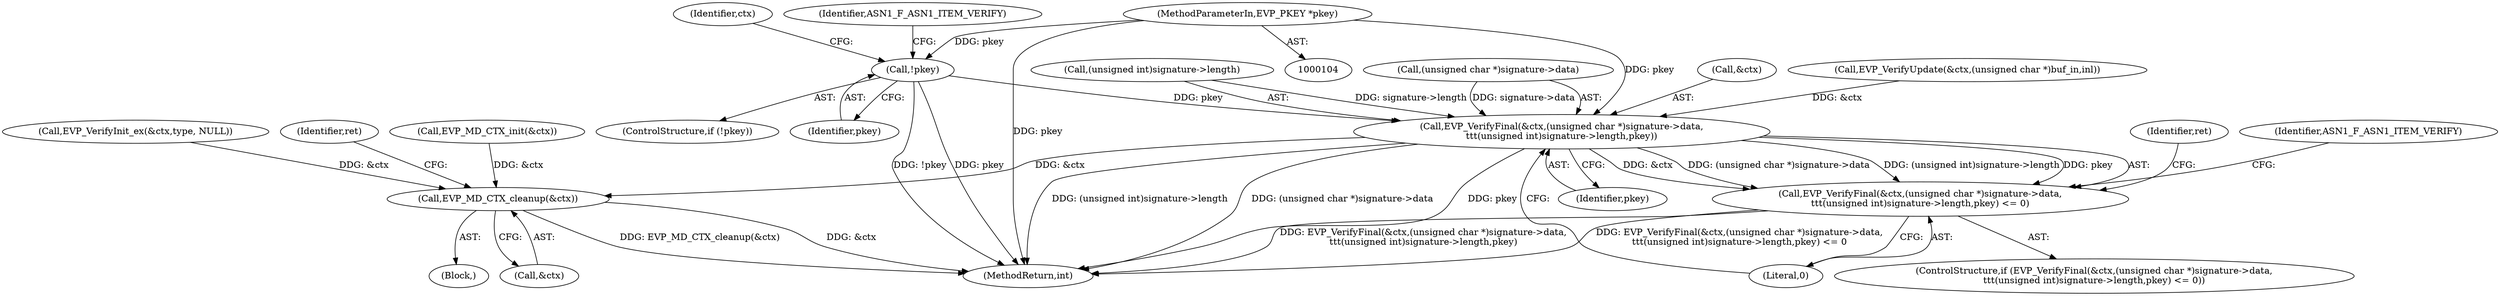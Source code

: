 digraph "0_openssl_ebc71865f0506a293242bd4aec97cdc7a8ef24b0@pointer" {
"1000129" [label="(Call,!pkey)"];
"1000109" [label="(MethodParameterIn,EVP_PKEY *pkey)"];
"1000211" [label="(Call,EVP_VerifyFinal(&ctx,(unsigned char *)signature->data,\n\t\t\t(unsigned int)signature->length,pkey))"];
"1000210" [label="(Call,EVP_VerifyFinal(&ctx,(unsigned char *)signature->data,\n\t\t\t(unsigned int)signature->length,pkey) <= 0)"];
"1000238" [label="(Call,EVP_MD_CTX_cleanup(&ctx))"];
"1000225" [label="(Literal,0)"];
"1000238" [label="(Call,EVP_MD_CTX_cleanup(&ctx))"];
"1000138" [label="(Call,EVP_MD_CTX_init(&ctx))"];
"1000239" [label="(Call,&ctx)"];
"1000210" [label="(Call,EVP_VerifyFinal(&ctx,(unsigned char *)signature->data,\n\t\t\t(unsigned int)signature->length,pkey) <= 0)"];
"1000195" [label="(Call,EVP_VerifyUpdate(&ctx,(unsigned char *)buf_in,inl))"];
"1000219" [label="(Call,(unsigned int)signature->length)"];
"1000228" [label="(Identifier,ASN1_F_ASN1_ITEM_VERIFY)"];
"1000224" [label="(Identifier,pkey)"];
"1000166" [label="(Call,EVP_VerifyInit_ex(&ctx,type, NULL))"];
"1000214" [label="(Call,(unsigned char *)signature->data)"];
"1000209" [label="(ControlStructure,if (EVP_VerifyFinal(&ctx,(unsigned char *)signature->data,\n\t\t\t(unsigned int)signature->length,pkey) <= 0))"];
"1000129" [label="(Call,!pkey)"];
"1000109" [label="(MethodParameterIn,EVP_PKEY *pkey)"];
"1000110" [label="(Block,)"];
"1000211" [label="(Call,EVP_VerifyFinal(&ctx,(unsigned char *)signature->data,\n\t\t\t(unsigned int)signature->length,pkey))"];
"1000130" [label="(Identifier,pkey)"];
"1000242" [label="(Identifier,ret)"];
"1000140" [label="(Identifier,ctx)"];
"1000133" [label="(Identifier,ASN1_F_ASN1_ITEM_VERIFY)"];
"1000128" [label="(ControlStructure,if (!pkey))"];
"1000243" [label="(MethodReturn,int)"];
"1000235" [label="(Identifier,ret)"];
"1000212" [label="(Call,&ctx)"];
"1000129" -> "1000128"  [label="AST: "];
"1000129" -> "1000130"  [label="CFG: "];
"1000130" -> "1000129"  [label="AST: "];
"1000133" -> "1000129"  [label="CFG: "];
"1000140" -> "1000129"  [label="CFG: "];
"1000129" -> "1000243"  [label="DDG: pkey"];
"1000129" -> "1000243"  [label="DDG: !pkey"];
"1000109" -> "1000129"  [label="DDG: pkey"];
"1000129" -> "1000211"  [label="DDG: pkey"];
"1000109" -> "1000104"  [label="AST: "];
"1000109" -> "1000243"  [label="DDG: pkey"];
"1000109" -> "1000211"  [label="DDG: pkey"];
"1000211" -> "1000210"  [label="AST: "];
"1000211" -> "1000224"  [label="CFG: "];
"1000212" -> "1000211"  [label="AST: "];
"1000214" -> "1000211"  [label="AST: "];
"1000219" -> "1000211"  [label="AST: "];
"1000224" -> "1000211"  [label="AST: "];
"1000225" -> "1000211"  [label="CFG: "];
"1000211" -> "1000243"  [label="DDG: (unsigned int)signature->length"];
"1000211" -> "1000243"  [label="DDG: (unsigned char *)signature->data"];
"1000211" -> "1000243"  [label="DDG: pkey"];
"1000211" -> "1000210"  [label="DDG: &ctx"];
"1000211" -> "1000210"  [label="DDG: (unsigned char *)signature->data"];
"1000211" -> "1000210"  [label="DDG: (unsigned int)signature->length"];
"1000211" -> "1000210"  [label="DDG: pkey"];
"1000195" -> "1000211"  [label="DDG: &ctx"];
"1000214" -> "1000211"  [label="DDG: signature->data"];
"1000219" -> "1000211"  [label="DDG: signature->length"];
"1000211" -> "1000238"  [label="DDG: &ctx"];
"1000210" -> "1000209"  [label="AST: "];
"1000210" -> "1000225"  [label="CFG: "];
"1000225" -> "1000210"  [label="AST: "];
"1000228" -> "1000210"  [label="CFG: "];
"1000235" -> "1000210"  [label="CFG: "];
"1000210" -> "1000243"  [label="DDG: EVP_VerifyFinal(&ctx,(unsigned char *)signature->data,\n\t\t\t(unsigned int)signature->length,pkey) <= 0"];
"1000210" -> "1000243"  [label="DDG: EVP_VerifyFinal(&ctx,(unsigned char *)signature->data,\n\t\t\t(unsigned int)signature->length,pkey)"];
"1000238" -> "1000110"  [label="AST: "];
"1000238" -> "1000239"  [label="CFG: "];
"1000239" -> "1000238"  [label="AST: "];
"1000242" -> "1000238"  [label="CFG: "];
"1000238" -> "1000243"  [label="DDG: &ctx"];
"1000238" -> "1000243"  [label="DDG: EVP_MD_CTX_cleanup(&ctx)"];
"1000138" -> "1000238"  [label="DDG: &ctx"];
"1000166" -> "1000238"  [label="DDG: &ctx"];
}
